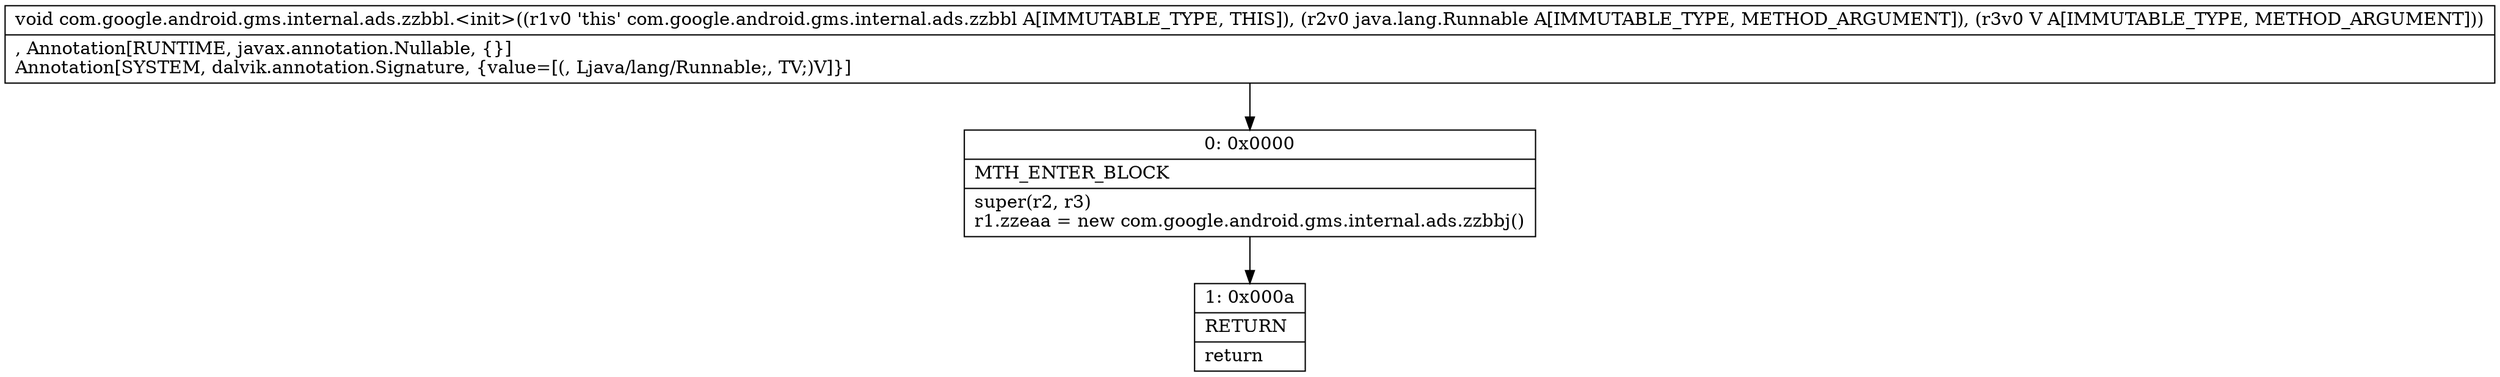 digraph "CFG forcom.google.android.gms.internal.ads.zzbbl.\<init\>(Ljava\/lang\/Runnable;Ljava\/lang\/Object;)V" {
Node_0 [shape=record,label="{0\:\ 0x0000|MTH_ENTER_BLOCK\l|super(r2, r3)\lr1.zzeaa = new com.google.android.gms.internal.ads.zzbbj()\l}"];
Node_1 [shape=record,label="{1\:\ 0x000a|RETURN\l|return\l}"];
MethodNode[shape=record,label="{void com.google.android.gms.internal.ads.zzbbl.\<init\>((r1v0 'this' com.google.android.gms.internal.ads.zzbbl A[IMMUTABLE_TYPE, THIS]), (r2v0 java.lang.Runnable A[IMMUTABLE_TYPE, METHOD_ARGUMENT]), (r3v0 V A[IMMUTABLE_TYPE, METHOD_ARGUMENT]))  | , Annotation[RUNTIME, javax.annotation.Nullable, \{\}]\lAnnotation[SYSTEM, dalvik.annotation.Signature, \{value=[(, Ljava\/lang\/Runnable;, TV;)V]\}]\l}"];
MethodNode -> Node_0;
Node_0 -> Node_1;
}

